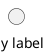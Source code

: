 {
  "sha1": "16du39qq069ucy58t754sp9pl9x3cbj",
  "insertion": {
    "when": "2024-05-30T20:48:19.574Z",
    "user": "plantuml@gmail.com"
  }
}
@startuml
() "my label" as code1
@enduml
